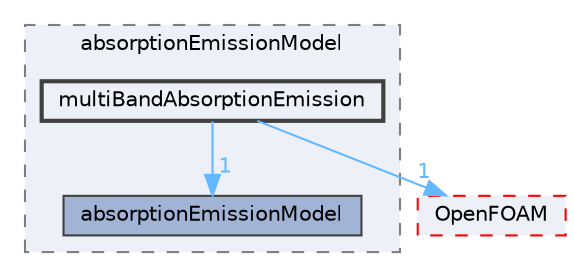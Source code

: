 digraph "src/thermophysicalModels/radiation/submodels/absorptionEmissionModel/multiBandAbsorptionEmission"
{
 // LATEX_PDF_SIZE
  bgcolor="transparent";
  edge [fontname=Helvetica,fontsize=10,labelfontname=Helvetica,labelfontsize=10];
  node [fontname=Helvetica,fontsize=10,shape=box,height=0.2,width=0.4];
  compound=true
  subgraph clusterdir_7a64a49595d49a3f5da22def7eeac7d7 {
    graph [ bgcolor="#edf0f7", pencolor="grey50", label="absorptionEmissionModel", fontname=Helvetica,fontsize=10 style="filled,dashed", URL="dir_7a64a49595d49a3f5da22def7eeac7d7.html",tooltip=""]
  dir_4993e1bdf620c4308c3889cfff030e7d [label="absorptionEmissionModel", fillcolor="#a2b4d6", color="grey25", style="filled", URL="dir_4993e1bdf620c4308c3889cfff030e7d.html",tooltip=""];
  dir_670b2aa09c2ae1afb5ff69768cf76654 [label="multiBandAbsorptionEmission", fillcolor="#edf0f7", color="grey25", style="filled,bold", URL="dir_670b2aa09c2ae1afb5ff69768cf76654.html",tooltip=""];
  }
  dir_c5473ff19b20e6ec4dfe5c310b3778a8 [label="OpenFOAM", fillcolor="#edf0f7", color="red", style="filled,dashed", URL="dir_c5473ff19b20e6ec4dfe5c310b3778a8.html",tooltip=""];
  dir_670b2aa09c2ae1afb5ff69768cf76654->dir_4993e1bdf620c4308c3889cfff030e7d [headlabel="1", labeldistance=1.5 headhref="dir_002467_000011.html" href="dir_002467_000011.html" color="steelblue1" fontcolor="steelblue1"];
  dir_670b2aa09c2ae1afb5ff69768cf76654->dir_c5473ff19b20e6ec4dfe5c310b3778a8 [headlabel="1", labeldistance=1.5 headhref="dir_002467_002695.html" href="dir_002467_002695.html" color="steelblue1" fontcolor="steelblue1"];
}
